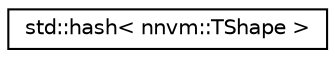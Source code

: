digraph "Graphical Class Hierarchy"
{
 // LATEX_PDF_SIZE
  edge [fontname="Helvetica",fontsize="10",labelfontname="Helvetica",labelfontsize="10"];
  node [fontname="Helvetica",fontsize="10",shape=record];
  rankdir="LR";
  Node0 [label="std::hash\< nnvm::TShape \>",height=0.2,width=0.4,color="black", fillcolor="white", style="filled",URL="$structstd_1_1hash_3_01nnvm_1_1TShape_01_4.html",tooltip="hash function for TShape."];
}
